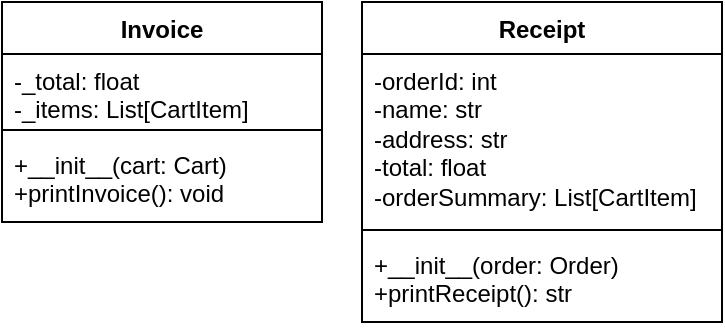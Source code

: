 <mxfile version="27.1.4">
  <diagram name="Page-1" id="0ffGYIuAqdrXdbjv2oe2">
    <mxGraphModel dx="595" dy="341" grid="1" gridSize="10" guides="1" tooltips="1" connect="1" arrows="1" fold="1" page="1" pageScale="1" pageWidth="3300" pageHeight="4681" math="0" shadow="0">
      <root>
        <mxCell id="0" />
        <mxCell id="1" parent="0" />
        <mxCell id="CyRlizHSwEPWTQVITfHR-1" value="Invoice" style="swimlane;fontStyle=1;align=center;verticalAlign=top;childLayout=stackLayout;horizontal=1;startSize=26;horizontalStack=0;resizeParent=1;resizeParentMax=0;resizeLast=0;collapsible=1;marginBottom=0;whiteSpace=wrap;html=1;" vertex="1" parent="1">
          <mxGeometry x="460" y="190" width="160" height="110" as="geometry" />
        </mxCell>
        <mxCell id="CyRlizHSwEPWTQVITfHR-2" value="&lt;div&gt;-_total: float&lt;/div&gt;&lt;div&gt;-_items: List[CartItem]&lt;/div&gt;" style="text;strokeColor=none;fillColor=none;align=left;verticalAlign=top;spacingLeft=4;spacingRight=4;overflow=hidden;rotatable=0;points=[[0,0.5],[1,0.5]];portConstraint=eastwest;whiteSpace=wrap;html=1;" vertex="1" parent="CyRlizHSwEPWTQVITfHR-1">
          <mxGeometry y="26" width="160" height="34" as="geometry" />
        </mxCell>
        <mxCell id="CyRlizHSwEPWTQVITfHR-3" value="" style="line;strokeWidth=1;fillColor=none;align=left;verticalAlign=middle;spacingTop=-1;spacingLeft=3;spacingRight=3;rotatable=0;labelPosition=right;points=[];portConstraint=eastwest;strokeColor=inherit;" vertex="1" parent="CyRlizHSwEPWTQVITfHR-1">
          <mxGeometry y="60" width="160" height="8" as="geometry" />
        </mxCell>
        <mxCell id="CyRlizHSwEPWTQVITfHR-4" value="+__init__(cart: Cart)&lt;div&gt;+printInvoice(): void&lt;/div&gt;" style="text;strokeColor=none;fillColor=none;align=left;verticalAlign=top;spacingLeft=4;spacingRight=4;overflow=hidden;rotatable=0;points=[[0,0.5],[1,0.5]];portConstraint=eastwest;whiteSpace=wrap;html=1;" vertex="1" parent="CyRlizHSwEPWTQVITfHR-1">
          <mxGeometry y="68" width="160" height="42" as="geometry" />
        </mxCell>
        <mxCell id="CyRlizHSwEPWTQVITfHR-5" value="Receipt" style="swimlane;fontStyle=1;align=center;verticalAlign=top;childLayout=stackLayout;horizontal=1;startSize=26;horizontalStack=0;resizeParent=1;resizeParentMax=0;resizeLast=0;collapsible=1;marginBottom=0;whiteSpace=wrap;html=1;" vertex="1" parent="1">
          <mxGeometry x="640" y="190" width="180" height="160" as="geometry" />
        </mxCell>
        <mxCell id="CyRlizHSwEPWTQVITfHR-6" value="&lt;div&gt;-orderId: int&lt;/div&gt;&lt;div&gt;-name: str&lt;/div&gt;&lt;div&gt;-address: str&lt;/div&gt;&lt;div&gt;-total: float&lt;/div&gt;&lt;div&gt;-orderSummary: List[CartItem]&lt;/div&gt;" style="text;strokeColor=none;fillColor=none;align=left;verticalAlign=top;spacingLeft=4;spacingRight=4;overflow=hidden;rotatable=0;points=[[0,0.5],[1,0.5]];portConstraint=eastwest;whiteSpace=wrap;html=1;" vertex="1" parent="CyRlizHSwEPWTQVITfHR-5">
          <mxGeometry y="26" width="180" height="84" as="geometry" />
        </mxCell>
        <mxCell id="CyRlizHSwEPWTQVITfHR-7" value="" style="line;strokeWidth=1;fillColor=none;align=left;verticalAlign=middle;spacingTop=-1;spacingLeft=3;spacingRight=3;rotatable=0;labelPosition=right;points=[];portConstraint=eastwest;strokeColor=inherit;" vertex="1" parent="CyRlizHSwEPWTQVITfHR-5">
          <mxGeometry y="110" width="180" height="8" as="geometry" />
        </mxCell>
        <mxCell id="CyRlizHSwEPWTQVITfHR-8" value="&lt;div&gt;+__init__(order: Order)&lt;/div&gt;&lt;div&gt;+printReceipt(): str&lt;/div&gt;" style="text;strokeColor=none;fillColor=none;align=left;verticalAlign=top;spacingLeft=4;spacingRight=4;overflow=hidden;rotatable=0;points=[[0,0.5],[1,0.5]];portConstraint=eastwest;whiteSpace=wrap;html=1;" vertex="1" parent="CyRlizHSwEPWTQVITfHR-5">
          <mxGeometry y="118" width="180" height="42" as="geometry" />
        </mxCell>
      </root>
    </mxGraphModel>
  </diagram>
</mxfile>
